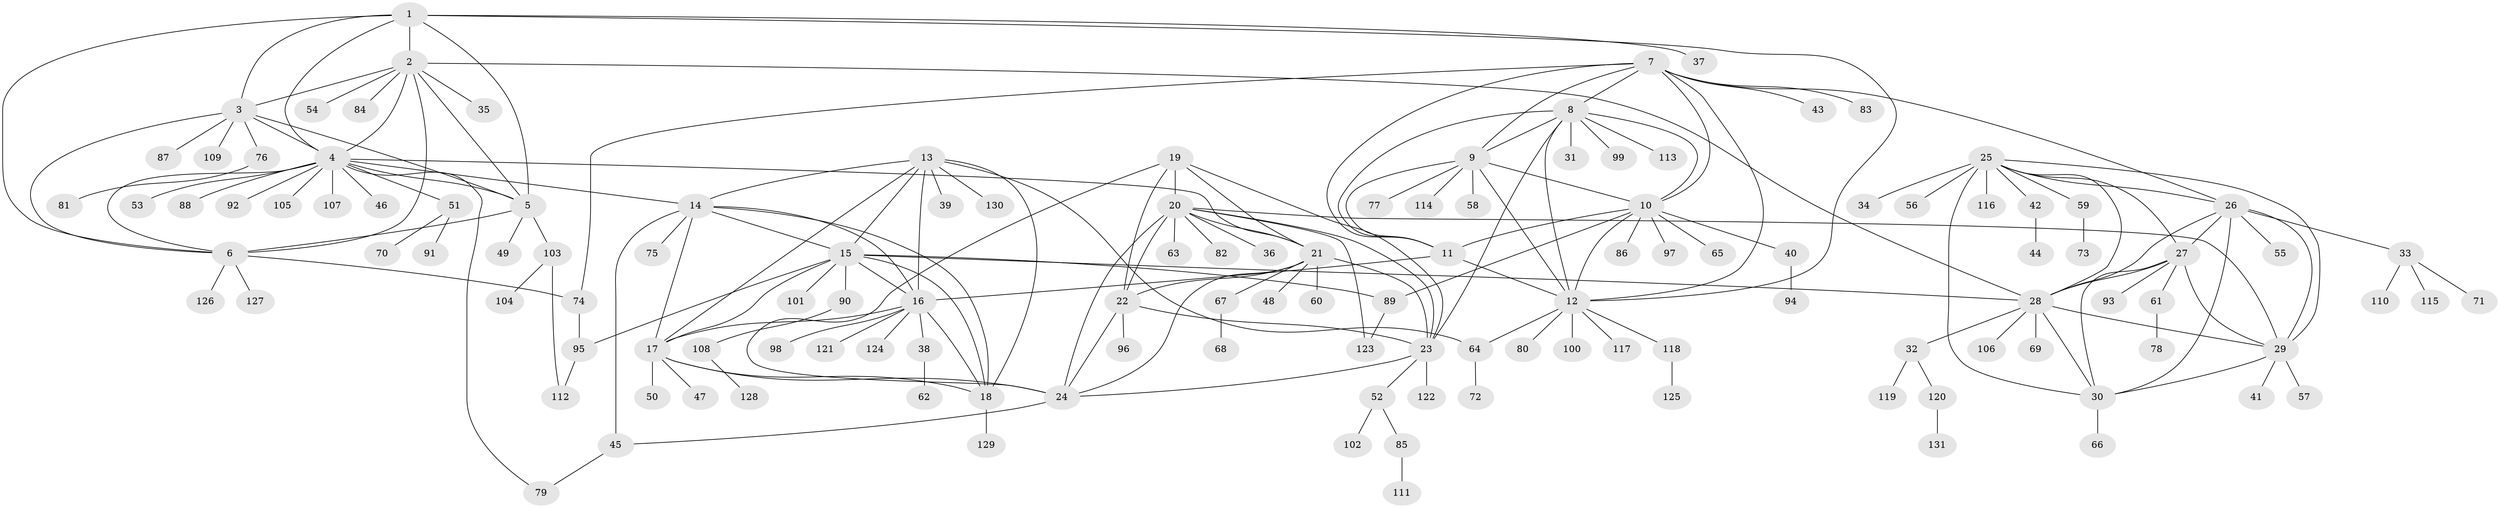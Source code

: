// coarse degree distribution, {5: 0.038461538461538464, 12: 0.02564102564102564, 7: 0.01282051282051282, 6: 0.01282051282051282, 2: 0.01282051282051282, 13: 0.01282051282051282, 8: 0.01282051282051282, 1: 0.8333333333333334, 14: 0.01282051282051282, 9: 0.01282051282051282, 17: 0.01282051282051282}
// Generated by graph-tools (version 1.1) at 2025/58/03/04/25 21:58:44]
// undirected, 131 vertices, 194 edges
graph export_dot {
graph [start="1"]
  node [color=gray90,style=filled];
  1;
  2;
  3;
  4;
  5;
  6;
  7;
  8;
  9;
  10;
  11;
  12;
  13;
  14;
  15;
  16;
  17;
  18;
  19;
  20;
  21;
  22;
  23;
  24;
  25;
  26;
  27;
  28;
  29;
  30;
  31;
  32;
  33;
  34;
  35;
  36;
  37;
  38;
  39;
  40;
  41;
  42;
  43;
  44;
  45;
  46;
  47;
  48;
  49;
  50;
  51;
  52;
  53;
  54;
  55;
  56;
  57;
  58;
  59;
  60;
  61;
  62;
  63;
  64;
  65;
  66;
  67;
  68;
  69;
  70;
  71;
  72;
  73;
  74;
  75;
  76;
  77;
  78;
  79;
  80;
  81;
  82;
  83;
  84;
  85;
  86;
  87;
  88;
  89;
  90;
  91;
  92;
  93;
  94;
  95;
  96;
  97;
  98;
  99;
  100;
  101;
  102;
  103;
  104;
  105;
  106;
  107;
  108;
  109;
  110;
  111;
  112;
  113;
  114;
  115;
  116;
  117;
  118;
  119;
  120;
  121;
  122;
  123;
  124;
  125;
  126;
  127;
  128;
  129;
  130;
  131;
  1 -- 2;
  1 -- 3;
  1 -- 4;
  1 -- 5;
  1 -- 6;
  1 -- 12;
  1 -- 37;
  2 -- 3;
  2 -- 4;
  2 -- 5;
  2 -- 6;
  2 -- 28;
  2 -- 35;
  2 -- 54;
  2 -- 84;
  3 -- 4;
  3 -- 5;
  3 -- 6;
  3 -- 76;
  3 -- 87;
  3 -- 109;
  4 -- 5;
  4 -- 6;
  4 -- 14;
  4 -- 21;
  4 -- 46;
  4 -- 51;
  4 -- 53;
  4 -- 79;
  4 -- 88;
  4 -- 92;
  4 -- 105;
  4 -- 107;
  5 -- 6;
  5 -- 49;
  5 -- 103;
  6 -- 74;
  6 -- 126;
  6 -- 127;
  7 -- 8;
  7 -- 9;
  7 -- 10;
  7 -- 11;
  7 -- 12;
  7 -- 26;
  7 -- 43;
  7 -- 74;
  7 -- 83;
  8 -- 9;
  8 -- 10;
  8 -- 11;
  8 -- 12;
  8 -- 23;
  8 -- 31;
  8 -- 99;
  8 -- 113;
  9 -- 10;
  9 -- 11;
  9 -- 12;
  9 -- 58;
  9 -- 77;
  9 -- 114;
  10 -- 11;
  10 -- 12;
  10 -- 40;
  10 -- 65;
  10 -- 86;
  10 -- 89;
  10 -- 97;
  11 -- 12;
  11 -- 16;
  12 -- 64;
  12 -- 80;
  12 -- 100;
  12 -- 117;
  12 -- 118;
  13 -- 14;
  13 -- 15;
  13 -- 16;
  13 -- 17;
  13 -- 18;
  13 -- 39;
  13 -- 64;
  13 -- 130;
  14 -- 15;
  14 -- 16;
  14 -- 17;
  14 -- 18;
  14 -- 45;
  14 -- 75;
  15 -- 16;
  15 -- 17;
  15 -- 18;
  15 -- 28;
  15 -- 89;
  15 -- 90;
  15 -- 95;
  15 -- 101;
  16 -- 17;
  16 -- 18;
  16 -- 38;
  16 -- 98;
  16 -- 121;
  16 -- 124;
  17 -- 18;
  17 -- 24;
  17 -- 47;
  17 -- 50;
  18 -- 129;
  19 -- 20;
  19 -- 21;
  19 -- 22;
  19 -- 23;
  19 -- 24;
  20 -- 21;
  20 -- 22;
  20 -- 23;
  20 -- 24;
  20 -- 29;
  20 -- 36;
  20 -- 63;
  20 -- 82;
  20 -- 123;
  21 -- 22;
  21 -- 23;
  21 -- 24;
  21 -- 48;
  21 -- 60;
  21 -- 67;
  22 -- 23;
  22 -- 24;
  22 -- 96;
  23 -- 24;
  23 -- 52;
  23 -- 122;
  24 -- 45;
  25 -- 26;
  25 -- 27;
  25 -- 28;
  25 -- 29;
  25 -- 30;
  25 -- 34;
  25 -- 42;
  25 -- 56;
  25 -- 59;
  25 -- 116;
  26 -- 27;
  26 -- 28;
  26 -- 29;
  26 -- 30;
  26 -- 33;
  26 -- 55;
  27 -- 28;
  27 -- 29;
  27 -- 30;
  27 -- 61;
  27 -- 93;
  28 -- 29;
  28 -- 30;
  28 -- 32;
  28 -- 69;
  28 -- 106;
  29 -- 30;
  29 -- 41;
  29 -- 57;
  30 -- 66;
  32 -- 119;
  32 -- 120;
  33 -- 71;
  33 -- 110;
  33 -- 115;
  38 -- 62;
  40 -- 94;
  42 -- 44;
  45 -- 79;
  51 -- 70;
  51 -- 91;
  52 -- 85;
  52 -- 102;
  59 -- 73;
  61 -- 78;
  64 -- 72;
  67 -- 68;
  74 -- 95;
  76 -- 81;
  85 -- 111;
  89 -- 123;
  90 -- 108;
  95 -- 112;
  103 -- 104;
  103 -- 112;
  108 -- 128;
  118 -- 125;
  120 -- 131;
}
